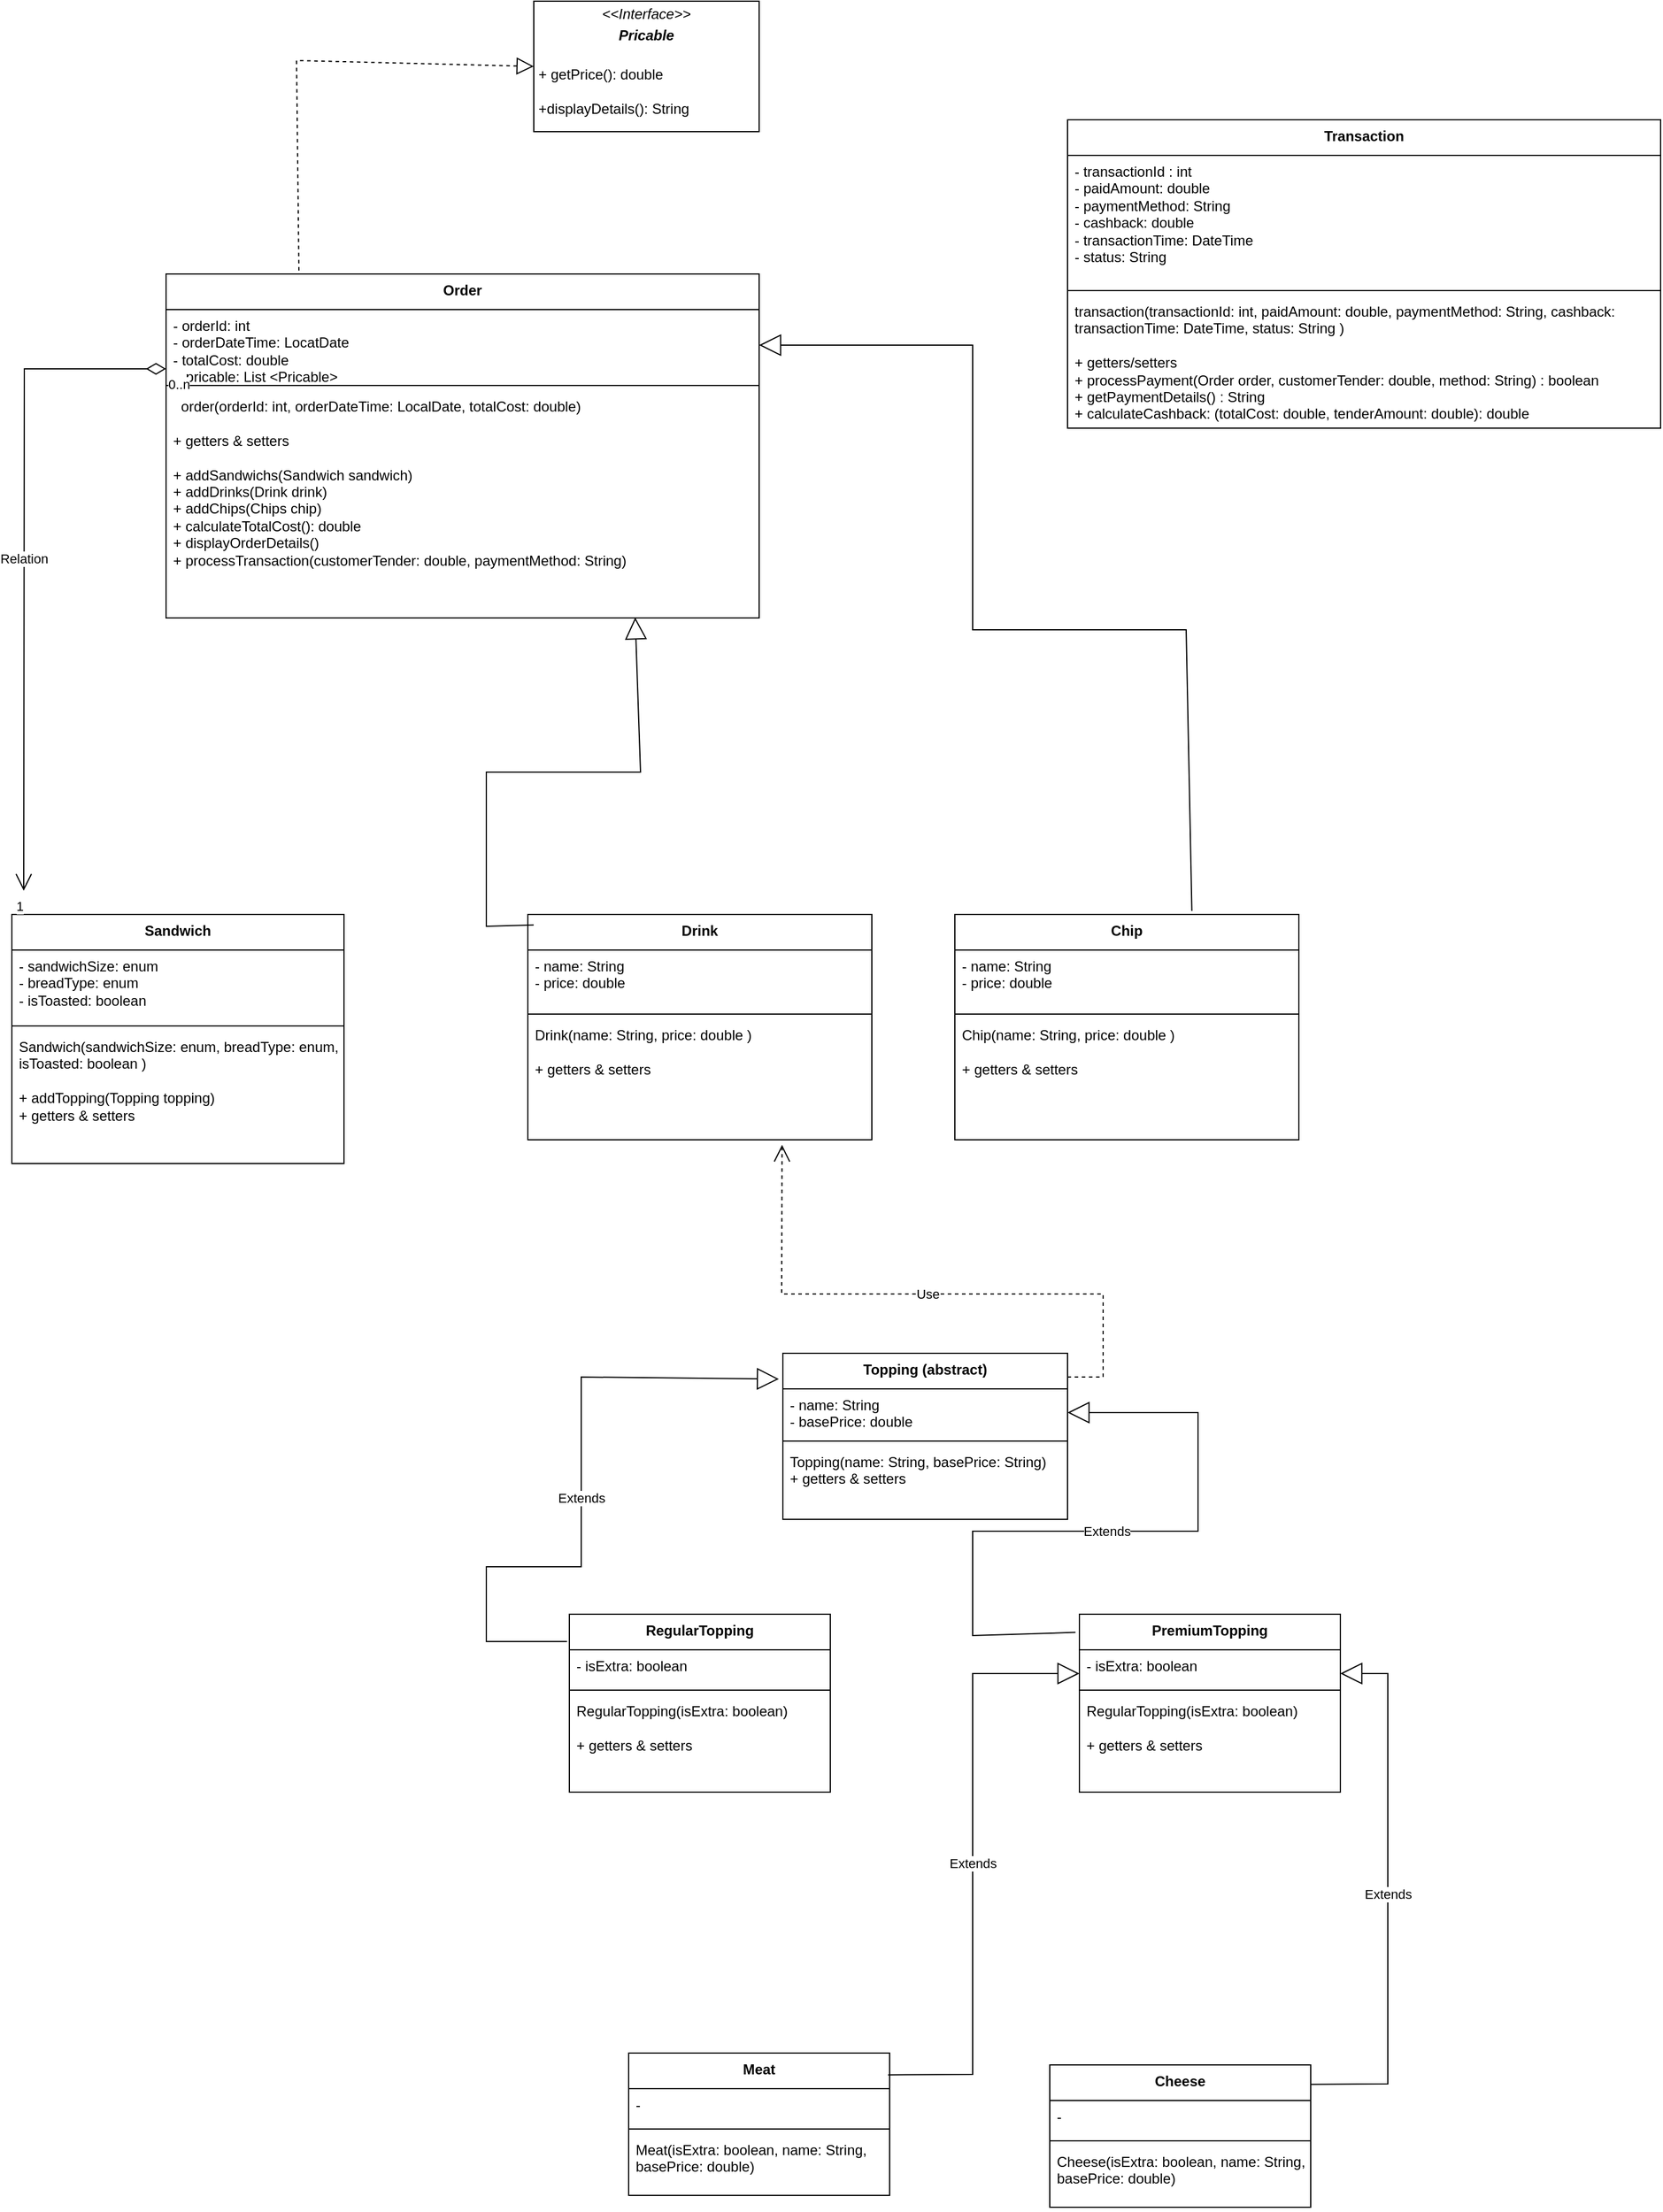 <mxfile version="27.0.9">
  <diagram name="Page-1" id="NBcPUvi7v0zXoFBvTGWa">
    <mxGraphModel dx="1042" dy="1661" grid="1" gridSize="10" guides="1" tooltips="1" connect="1" arrows="1" fold="1" page="1" pageScale="1" pageWidth="850" pageHeight="1100" math="0" shadow="0">
      <root>
        <mxCell id="0" />
        <mxCell id="1" parent="0" />
        <mxCell id="6a7ByGlAsFX1-ejfHzQ0-46" value="Order" style="swimlane;fontStyle=1;align=center;verticalAlign=top;childLayout=stackLayout;horizontal=1;startSize=30;horizontalStack=0;resizeParent=1;resizeParentMax=0;resizeLast=0;collapsible=1;marginBottom=0;whiteSpace=wrap;html=1;" vertex="1" parent="1">
          <mxGeometry x="210" y="-20" width="500" height="290" as="geometry">
            <mxRectangle x="280" y="40" width="70" height="30" as="alternateBounds" />
          </mxGeometry>
        </mxCell>
        <mxCell id="6a7ByGlAsFX1-ejfHzQ0-47" value="- orderId: int&lt;div&gt;- orderDateTime: LocatDate&lt;/div&gt;&lt;div&gt;- totalCost: double&lt;/div&gt;&lt;div&gt;-&amp;nbsp; pricable: List &amp;lt;Pricable&amp;gt;&lt;/div&gt;" style="text;strokeColor=none;fillColor=none;align=left;verticalAlign=top;spacingLeft=4;spacingRight=4;overflow=hidden;rotatable=0;points=[[0,0.5],[1,0.5]];portConstraint=eastwest;whiteSpace=wrap;html=1;" vertex="1" parent="6a7ByGlAsFX1-ejfHzQ0-46">
          <mxGeometry y="30" width="500" height="60" as="geometry" />
        </mxCell>
        <mxCell id="6a7ByGlAsFX1-ejfHzQ0-48" value="" style="line;strokeWidth=1;fillColor=none;align=left;verticalAlign=middle;spacingTop=-1;spacingLeft=3;spacingRight=3;rotatable=0;labelPosition=right;points=[];portConstraint=eastwest;strokeColor=inherit;" vertex="1" parent="6a7ByGlAsFX1-ejfHzQ0-46">
          <mxGeometry y="90" width="500" height="8" as="geometry" />
        </mxCell>
        <mxCell id="6a7ByGlAsFX1-ejfHzQ0-49" value="&lt;div&gt;&amp;nbsp; order(orderId: int, orderDateTime: LocalDate, totalCost: double)&lt;/div&gt;&lt;div&gt;&lt;br&gt;&lt;/div&gt;&lt;div&gt;+ getters &amp;amp; setters&lt;/div&gt;&lt;div&gt;&lt;br&gt;&lt;/div&gt;+ addSandwichs(Sandwich sandwich)&amp;nbsp;&lt;div&gt;+ addDrinks(Drink drink)&lt;/div&gt;&lt;div&gt;+ addChips(Chips chip)&lt;/div&gt;&lt;div&gt;+ calculateTotalCost(): double&lt;/div&gt;&lt;div&gt;+ displayOrderDetails()&lt;/div&gt;&lt;div&gt;+ processTransaction(customerTender: double, paymentMethod: String)&lt;/div&gt;&lt;div&gt;&lt;br&gt;&lt;/div&gt;&lt;div&gt;&lt;br&gt;&lt;/div&gt;" style="text;strokeColor=none;fillColor=none;align=left;verticalAlign=top;spacingLeft=4;spacingRight=4;overflow=hidden;rotatable=0;points=[[0,0.5],[1,0.5]];portConstraint=eastwest;whiteSpace=wrap;html=1;" vertex="1" parent="6a7ByGlAsFX1-ejfHzQ0-46">
          <mxGeometry y="98" width="500" height="192" as="geometry" />
        </mxCell>
        <mxCell id="6a7ByGlAsFX1-ejfHzQ0-50" value="Sandwich" style="swimlane;fontStyle=1;align=center;verticalAlign=top;childLayout=stackLayout;horizontal=1;startSize=30;horizontalStack=0;resizeParent=1;resizeParentMax=0;resizeLast=0;collapsible=1;marginBottom=0;whiteSpace=wrap;html=1;" vertex="1" parent="1">
          <mxGeometry x="80" y="520" width="280" height="210" as="geometry">
            <mxRectangle x="280" y="40" width="70" height="30" as="alternateBounds" />
          </mxGeometry>
        </mxCell>
        <mxCell id="6a7ByGlAsFX1-ejfHzQ0-51" value="- sandwichSize: enum&lt;div&gt;- breadType: enum&lt;/div&gt;&lt;div&gt;- isToasted: boolean&lt;/div&gt;" style="text;strokeColor=none;fillColor=none;align=left;verticalAlign=top;spacingLeft=4;spacingRight=4;overflow=hidden;rotatable=0;points=[[0,0.5],[1,0.5]];portConstraint=eastwest;whiteSpace=wrap;html=1;" vertex="1" parent="6a7ByGlAsFX1-ejfHzQ0-50">
          <mxGeometry y="30" width="280" height="60" as="geometry" />
        </mxCell>
        <mxCell id="6a7ByGlAsFX1-ejfHzQ0-52" value="" style="line;strokeWidth=1;fillColor=none;align=left;verticalAlign=middle;spacingTop=-1;spacingLeft=3;spacingRight=3;rotatable=0;labelPosition=right;points=[];portConstraint=eastwest;strokeColor=inherit;" vertex="1" parent="6a7ByGlAsFX1-ejfHzQ0-50">
          <mxGeometry y="90" width="280" height="8" as="geometry" />
        </mxCell>
        <mxCell id="6a7ByGlAsFX1-ejfHzQ0-53" value="&lt;div&gt;Sandwich(sandwichSize: enum, breadType: enum, isToasted: boolean )&lt;/div&gt;&lt;div&gt;&lt;br&gt;&lt;/div&gt;+ addTopping(Topping topping)&lt;div&gt;+ getters &amp;amp; setters&lt;br&gt;&lt;div&gt;&lt;br&gt;&lt;/div&gt;&lt;/div&gt;" style="text;strokeColor=none;fillColor=none;align=left;verticalAlign=top;spacingLeft=4;spacingRight=4;overflow=hidden;rotatable=0;points=[[0,0.5],[1,0.5]];portConstraint=eastwest;whiteSpace=wrap;html=1;" vertex="1" parent="6a7ByGlAsFX1-ejfHzQ0-50">
          <mxGeometry y="98" width="280" height="112" as="geometry" />
        </mxCell>
        <mxCell id="6a7ByGlAsFX1-ejfHzQ0-54" value="Topping (abstract)" style="swimlane;fontStyle=1;align=center;verticalAlign=top;childLayout=stackLayout;horizontal=1;startSize=30;horizontalStack=0;resizeParent=1;resizeParentMax=0;resizeLast=0;collapsible=1;marginBottom=0;whiteSpace=wrap;html=1;" vertex="1" parent="1">
          <mxGeometry x="730" y="890" width="240" height="140" as="geometry">
            <mxRectangle x="280" y="40" width="70" height="30" as="alternateBounds" />
          </mxGeometry>
        </mxCell>
        <mxCell id="6a7ByGlAsFX1-ejfHzQ0-55" value="- name: String&lt;div&gt;- basePrice: double&lt;/div&gt;" style="text;strokeColor=none;fillColor=none;align=left;verticalAlign=top;spacingLeft=4;spacingRight=4;overflow=hidden;rotatable=0;points=[[0,0.5],[1,0.5]];portConstraint=eastwest;whiteSpace=wrap;html=1;" vertex="1" parent="6a7ByGlAsFX1-ejfHzQ0-54">
          <mxGeometry y="30" width="240" height="40" as="geometry" />
        </mxCell>
        <mxCell id="6a7ByGlAsFX1-ejfHzQ0-56" value="" style="line;strokeWidth=1;fillColor=none;align=left;verticalAlign=middle;spacingTop=-1;spacingLeft=3;spacingRight=3;rotatable=0;labelPosition=right;points=[];portConstraint=eastwest;strokeColor=inherit;" vertex="1" parent="6a7ByGlAsFX1-ejfHzQ0-54">
          <mxGeometry y="70" width="240" height="8" as="geometry" />
        </mxCell>
        <mxCell id="6a7ByGlAsFX1-ejfHzQ0-57" value="&lt;div&gt;Topping(name: String, basePrice: String)&lt;/div&gt;&lt;div&gt;+ getters &amp;amp; setters&lt;/div&gt;" style="text;strokeColor=none;fillColor=none;align=left;verticalAlign=top;spacingLeft=4;spacingRight=4;overflow=hidden;rotatable=0;points=[[0,0.5],[1,0.5]];portConstraint=eastwest;whiteSpace=wrap;html=1;" vertex="1" parent="6a7ByGlAsFX1-ejfHzQ0-54">
          <mxGeometry y="78" width="240" height="62" as="geometry" />
        </mxCell>
        <mxCell id="6a7ByGlAsFX1-ejfHzQ0-58" value="RegularTopping" style="swimlane;fontStyle=1;align=center;verticalAlign=top;childLayout=stackLayout;horizontal=1;startSize=30;horizontalStack=0;resizeParent=1;resizeParentMax=0;resizeLast=0;collapsible=1;marginBottom=0;whiteSpace=wrap;html=1;" vertex="1" parent="1">
          <mxGeometry x="550" y="1110" width="220" height="150" as="geometry">
            <mxRectangle x="280" y="40" width="70" height="30" as="alternateBounds" />
          </mxGeometry>
        </mxCell>
        <mxCell id="6a7ByGlAsFX1-ejfHzQ0-59" value="- isExtra: boolean" style="text;strokeColor=none;fillColor=none;align=left;verticalAlign=top;spacingLeft=4;spacingRight=4;overflow=hidden;rotatable=0;points=[[0,0.5],[1,0.5]];portConstraint=eastwest;whiteSpace=wrap;html=1;" vertex="1" parent="6a7ByGlAsFX1-ejfHzQ0-58">
          <mxGeometry y="30" width="220" height="30" as="geometry" />
        </mxCell>
        <mxCell id="6a7ByGlAsFX1-ejfHzQ0-60" value="" style="line;strokeWidth=1;fillColor=none;align=left;verticalAlign=middle;spacingTop=-1;spacingLeft=3;spacingRight=3;rotatable=0;labelPosition=right;points=[];portConstraint=eastwest;strokeColor=inherit;" vertex="1" parent="6a7ByGlAsFX1-ejfHzQ0-58">
          <mxGeometry y="60" width="220" height="8" as="geometry" />
        </mxCell>
        <mxCell id="6a7ByGlAsFX1-ejfHzQ0-61" value="&lt;div&gt;RegularTopping(isExtra: boolean)&lt;/div&gt;&lt;div&gt;&lt;br&gt;&lt;/div&gt;&lt;div&gt;+ getters &amp;amp; setters&lt;/div&gt;" style="text;strokeColor=none;fillColor=none;align=left;verticalAlign=top;spacingLeft=4;spacingRight=4;overflow=hidden;rotatable=0;points=[[0,0.5],[1,0.5]];portConstraint=eastwest;whiteSpace=wrap;html=1;" vertex="1" parent="6a7ByGlAsFX1-ejfHzQ0-58">
          <mxGeometry y="68" width="220" height="82" as="geometry" />
        </mxCell>
        <mxCell id="6a7ByGlAsFX1-ejfHzQ0-62" value="&lt;p style=&quot;margin:0px;margin-top:4px;text-align:center;&quot;&gt;&lt;i&gt;&amp;lt;&amp;lt;Interface&amp;gt;&amp;gt;&lt;/i&gt;&lt;br&gt;&lt;/p&gt;&lt;p style=&quot;margin:0px;margin-top:4px;text-align:center;&quot;&gt;&lt;i&gt;&lt;b&gt;Pricable&lt;/b&gt;&lt;/i&gt;&lt;/p&gt;&lt;p style=&quot;margin:0px;margin-top:4px;text-align:center;&quot;&gt;&lt;i&gt;&lt;b&gt;&lt;br&gt;&lt;/b&gt;&lt;/i&gt;&lt;/p&gt;&lt;p style=&quot;margin:0px;margin-left:4px;&quot;&gt;+ getPrice(): double&lt;br&gt;&lt;/p&gt;&lt;p style=&quot;margin:0px;margin-left:4px;&quot;&gt;&lt;br&gt;&lt;/p&gt;&lt;p style=&quot;margin:0px;margin-left:4px;&quot;&gt;+displayDetails(): String&lt;/p&gt;" style="verticalAlign=top;align=left;overflow=fill;html=1;whiteSpace=wrap;" vertex="1" parent="1">
          <mxGeometry x="520" y="-250" width="190" height="110" as="geometry" />
        </mxCell>
        <mxCell id="6a7ByGlAsFX1-ejfHzQ0-63" value="PremiumTopping" style="swimlane;fontStyle=1;align=center;verticalAlign=top;childLayout=stackLayout;horizontal=1;startSize=30;horizontalStack=0;resizeParent=1;resizeParentMax=0;resizeLast=0;collapsible=1;marginBottom=0;whiteSpace=wrap;html=1;" vertex="1" parent="1">
          <mxGeometry x="980" y="1110" width="220" height="150" as="geometry">
            <mxRectangle x="280" y="40" width="70" height="30" as="alternateBounds" />
          </mxGeometry>
        </mxCell>
        <mxCell id="6a7ByGlAsFX1-ejfHzQ0-64" value="- isExtra: boolean" style="text;strokeColor=none;fillColor=none;align=left;verticalAlign=top;spacingLeft=4;spacingRight=4;overflow=hidden;rotatable=0;points=[[0,0.5],[1,0.5]];portConstraint=eastwest;whiteSpace=wrap;html=1;" vertex="1" parent="6a7ByGlAsFX1-ejfHzQ0-63">
          <mxGeometry y="30" width="220" height="30" as="geometry" />
        </mxCell>
        <mxCell id="6a7ByGlAsFX1-ejfHzQ0-65" value="" style="line;strokeWidth=1;fillColor=none;align=left;verticalAlign=middle;spacingTop=-1;spacingLeft=3;spacingRight=3;rotatable=0;labelPosition=right;points=[];portConstraint=eastwest;strokeColor=inherit;" vertex="1" parent="6a7ByGlAsFX1-ejfHzQ0-63">
          <mxGeometry y="60" width="220" height="8" as="geometry" />
        </mxCell>
        <mxCell id="6a7ByGlAsFX1-ejfHzQ0-66" value="&lt;div&gt;RegularTopping(isExtra: boolean)&lt;/div&gt;&lt;div&gt;&lt;br&gt;&lt;/div&gt;&lt;div&gt;+ getters &amp;amp; setters&lt;/div&gt;" style="text;strokeColor=none;fillColor=none;align=left;verticalAlign=top;spacingLeft=4;spacingRight=4;overflow=hidden;rotatable=0;points=[[0,0.5],[1,0.5]];portConstraint=eastwest;whiteSpace=wrap;html=1;" vertex="1" parent="6a7ByGlAsFX1-ejfHzQ0-63">
          <mxGeometry y="68" width="220" height="82" as="geometry" />
        </mxCell>
        <mxCell id="6a7ByGlAsFX1-ejfHzQ0-67" value="Meat" style="swimlane;fontStyle=1;align=center;verticalAlign=top;childLayout=stackLayout;horizontal=1;startSize=30;horizontalStack=0;resizeParent=1;resizeParentMax=0;resizeLast=0;collapsible=1;marginBottom=0;whiteSpace=wrap;html=1;" vertex="1" parent="1">
          <mxGeometry x="600" y="1480" width="220" height="120" as="geometry">
            <mxRectangle x="280" y="40" width="70" height="30" as="alternateBounds" />
          </mxGeometry>
        </mxCell>
        <mxCell id="6a7ByGlAsFX1-ejfHzQ0-68" value="-&amp;nbsp;" style="text;strokeColor=none;fillColor=none;align=left;verticalAlign=top;spacingLeft=4;spacingRight=4;overflow=hidden;rotatable=0;points=[[0,0.5],[1,0.5]];portConstraint=eastwest;whiteSpace=wrap;html=1;" vertex="1" parent="6a7ByGlAsFX1-ejfHzQ0-67">
          <mxGeometry y="30" width="220" height="30" as="geometry" />
        </mxCell>
        <mxCell id="6a7ByGlAsFX1-ejfHzQ0-69" value="" style="line;strokeWidth=1;fillColor=none;align=left;verticalAlign=middle;spacingTop=-1;spacingLeft=3;spacingRight=3;rotatable=0;labelPosition=right;points=[];portConstraint=eastwest;strokeColor=inherit;" vertex="1" parent="6a7ByGlAsFX1-ejfHzQ0-67">
          <mxGeometry y="60" width="220" height="8" as="geometry" />
        </mxCell>
        <mxCell id="6a7ByGlAsFX1-ejfHzQ0-70" value="&lt;div&gt;Meat(isExtra: boolean, name: String, basePrice: double)&lt;/div&gt;&lt;div&gt;&lt;br&gt;&lt;/div&gt;" style="text;strokeColor=none;fillColor=none;align=left;verticalAlign=top;spacingLeft=4;spacingRight=4;overflow=hidden;rotatable=0;points=[[0,0.5],[1,0.5]];portConstraint=eastwest;whiteSpace=wrap;html=1;" vertex="1" parent="6a7ByGlAsFX1-ejfHzQ0-67">
          <mxGeometry y="68" width="220" height="52" as="geometry" />
        </mxCell>
        <mxCell id="6a7ByGlAsFX1-ejfHzQ0-71" value="Cheese" style="swimlane;fontStyle=1;align=center;verticalAlign=top;childLayout=stackLayout;horizontal=1;startSize=30;horizontalStack=0;resizeParent=1;resizeParentMax=0;resizeLast=0;collapsible=1;marginBottom=0;whiteSpace=wrap;html=1;" vertex="1" parent="1">
          <mxGeometry x="955" y="1490" width="220" height="120" as="geometry">
            <mxRectangle x="280" y="40" width="70" height="30" as="alternateBounds" />
          </mxGeometry>
        </mxCell>
        <mxCell id="6a7ByGlAsFX1-ejfHzQ0-72" value="-" style="text;strokeColor=none;fillColor=none;align=left;verticalAlign=top;spacingLeft=4;spacingRight=4;overflow=hidden;rotatable=0;points=[[0,0.5],[1,0.5]];portConstraint=eastwest;whiteSpace=wrap;html=1;" vertex="1" parent="6a7ByGlAsFX1-ejfHzQ0-71">
          <mxGeometry y="30" width="220" height="30" as="geometry" />
        </mxCell>
        <mxCell id="6a7ByGlAsFX1-ejfHzQ0-73" value="" style="line;strokeWidth=1;fillColor=none;align=left;verticalAlign=middle;spacingTop=-1;spacingLeft=3;spacingRight=3;rotatable=0;labelPosition=right;points=[];portConstraint=eastwest;strokeColor=inherit;" vertex="1" parent="6a7ByGlAsFX1-ejfHzQ0-71">
          <mxGeometry y="60" width="220" height="8" as="geometry" />
        </mxCell>
        <mxCell id="6a7ByGlAsFX1-ejfHzQ0-74" value="&lt;div&gt;Cheese(isExtra: boolean, name: String, basePrice: double)&lt;/div&gt;" style="text;strokeColor=none;fillColor=none;align=left;verticalAlign=top;spacingLeft=4;spacingRight=4;overflow=hidden;rotatable=0;points=[[0,0.5],[1,0.5]];portConstraint=eastwest;whiteSpace=wrap;html=1;" vertex="1" parent="6a7ByGlAsFX1-ejfHzQ0-71">
          <mxGeometry y="68" width="220" height="52" as="geometry" />
        </mxCell>
        <mxCell id="6a7ByGlAsFX1-ejfHzQ0-75" value="Drink" style="swimlane;fontStyle=1;align=center;verticalAlign=top;childLayout=stackLayout;horizontal=1;startSize=30;horizontalStack=0;resizeParent=1;resizeParentMax=0;resizeLast=0;collapsible=1;marginBottom=0;whiteSpace=wrap;html=1;" vertex="1" parent="1">
          <mxGeometry x="515" y="520" width="290" height="190" as="geometry">
            <mxRectangle x="280" y="40" width="70" height="30" as="alternateBounds" />
          </mxGeometry>
        </mxCell>
        <mxCell id="6a7ByGlAsFX1-ejfHzQ0-76" value="- name: String&lt;div&gt;- price: double&lt;/div&gt;" style="text;strokeColor=none;fillColor=none;align=left;verticalAlign=top;spacingLeft=4;spacingRight=4;overflow=hidden;rotatable=0;points=[[0,0.5],[1,0.5]];portConstraint=eastwest;whiteSpace=wrap;html=1;" vertex="1" parent="6a7ByGlAsFX1-ejfHzQ0-75">
          <mxGeometry y="30" width="290" height="50" as="geometry" />
        </mxCell>
        <mxCell id="6a7ByGlAsFX1-ejfHzQ0-77" value="" style="line;strokeWidth=1;fillColor=none;align=left;verticalAlign=middle;spacingTop=-1;spacingLeft=3;spacingRight=3;rotatable=0;labelPosition=right;points=[];portConstraint=eastwest;strokeColor=inherit;" vertex="1" parent="6a7ByGlAsFX1-ejfHzQ0-75">
          <mxGeometry y="80" width="290" height="8" as="geometry" />
        </mxCell>
        <mxCell id="6a7ByGlAsFX1-ejfHzQ0-78" value="&lt;div&gt;Drink(name: String, price: double )&lt;/div&gt;&lt;div&gt;&lt;br&gt;&lt;/div&gt;&lt;div&gt;+ getters &amp;amp; setters&lt;/div&gt;" style="text;strokeColor=none;fillColor=none;align=left;verticalAlign=top;spacingLeft=4;spacingRight=4;overflow=hidden;rotatable=0;points=[[0,0.5],[1,0.5]];portConstraint=eastwest;whiteSpace=wrap;html=1;" vertex="1" parent="6a7ByGlAsFX1-ejfHzQ0-75">
          <mxGeometry y="88" width="290" height="102" as="geometry" />
        </mxCell>
        <mxCell id="6a7ByGlAsFX1-ejfHzQ0-79" value="Chip" style="swimlane;fontStyle=1;align=center;verticalAlign=top;childLayout=stackLayout;horizontal=1;startSize=30;horizontalStack=0;resizeParent=1;resizeParentMax=0;resizeLast=0;collapsible=1;marginBottom=0;whiteSpace=wrap;html=1;" vertex="1" parent="1">
          <mxGeometry x="875" y="520" width="290" height="190" as="geometry">
            <mxRectangle x="280" y="40" width="70" height="30" as="alternateBounds" />
          </mxGeometry>
        </mxCell>
        <mxCell id="6a7ByGlAsFX1-ejfHzQ0-80" value="- name: String&lt;div&gt;- price: double&lt;/div&gt;" style="text;strokeColor=none;fillColor=none;align=left;verticalAlign=top;spacingLeft=4;spacingRight=4;overflow=hidden;rotatable=0;points=[[0,0.5],[1,0.5]];portConstraint=eastwest;whiteSpace=wrap;html=1;" vertex="1" parent="6a7ByGlAsFX1-ejfHzQ0-79">
          <mxGeometry y="30" width="290" height="50" as="geometry" />
        </mxCell>
        <mxCell id="6a7ByGlAsFX1-ejfHzQ0-81" value="" style="line;strokeWidth=1;fillColor=none;align=left;verticalAlign=middle;spacingTop=-1;spacingLeft=3;spacingRight=3;rotatable=0;labelPosition=right;points=[];portConstraint=eastwest;strokeColor=inherit;" vertex="1" parent="6a7ByGlAsFX1-ejfHzQ0-79">
          <mxGeometry y="80" width="290" height="8" as="geometry" />
        </mxCell>
        <mxCell id="6a7ByGlAsFX1-ejfHzQ0-82" value="&lt;div&gt;Chip(name: String, price: double )&lt;/div&gt;&lt;div&gt;&lt;br&gt;&lt;/div&gt;&lt;div&gt;+ getters &amp;amp; setters&lt;/div&gt;" style="text;strokeColor=none;fillColor=none;align=left;verticalAlign=top;spacingLeft=4;spacingRight=4;overflow=hidden;rotatable=0;points=[[0,0.5],[1,0.5]];portConstraint=eastwest;whiteSpace=wrap;html=1;" vertex="1" parent="6a7ByGlAsFX1-ejfHzQ0-79">
          <mxGeometry y="88" width="290" height="102" as="geometry" />
        </mxCell>
        <mxCell id="6a7ByGlAsFX1-ejfHzQ0-83" value="Transaction" style="swimlane;fontStyle=1;align=center;verticalAlign=top;childLayout=stackLayout;horizontal=1;startSize=30;horizontalStack=0;resizeParent=1;resizeParentMax=0;resizeLast=0;collapsible=1;marginBottom=0;whiteSpace=wrap;html=1;" vertex="1" parent="1">
          <mxGeometry x="970" y="-150" width="500" height="260" as="geometry">
            <mxRectangle x="280" y="40" width="70" height="30" as="alternateBounds" />
          </mxGeometry>
        </mxCell>
        <mxCell id="6a7ByGlAsFX1-ejfHzQ0-84" value="- transactionId : int&lt;div&gt;- paidAmount: double&lt;/div&gt;&lt;div&gt;- paymentMethod: String&lt;/div&gt;&lt;div&gt;- cashback: double&lt;/div&gt;&lt;div&gt;- transactionTime: DateTime&lt;/div&gt;&lt;div&gt;- status: String&lt;/div&gt;" style="text;strokeColor=none;fillColor=none;align=left;verticalAlign=top;spacingLeft=4;spacingRight=4;overflow=hidden;rotatable=0;points=[[0,0.5],[1,0.5]];portConstraint=eastwest;whiteSpace=wrap;html=1;" vertex="1" parent="6a7ByGlAsFX1-ejfHzQ0-83">
          <mxGeometry y="30" width="500" height="110" as="geometry" />
        </mxCell>
        <mxCell id="6a7ByGlAsFX1-ejfHzQ0-85" value="" style="line;strokeWidth=1;fillColor=none;align=left;verticalAlign=middle;spacingTop=-1;spacingLeft=3;spacingRight=3;rotatable=0;labelPosition=right;points=[];portConstraint=eastwest;strokeColor=inherit;" vertex="1" parent="6a7ByGlAsFX1-ejfHzQ0-83">
          <mxGeometry y="140" width="500" height="8" as="geometry" />
        </mxCell>
        <mxCell id="6a7ByGlAsFX1-ejfHzQ0-86" value="&lt;div&gt;transaction(transactionId: int, paidAmount: double, paymentMethod: String, cashback: transactionTime: DateTime, status: String )&lt;/div&gt;&lt;div&gt;&lt;br&gt;&lt;/div&gt;&lt;div&gt;+ getters/setters&lt;/div&gt;+ processPayment(Order order, customerTender: double, method: String) : boolean&lt;div&gt;+ getPaymentDetails() : String&lt;/div&gt;&lt;div&gt;+ calculateCashback: (totalCost: double, tenderAmount: double): double&lt;/div&gt;&lt;div&gt;&lt;br&gt;&lt;div&gt;&lt;br&gt;&lt;/div&gt;&lt;/div&gt;" style="text;strokeColor=none;fillColor=none;align=left;verticalAlign=top;spacingLeft=4;spacingRight=4;overflow=hidden;rotatable=0;points=[[0,0.5],[1,0.5]];portConstraint=eastwest;whiteSpace=wrap;html=1;" vertex="1" parent="6a7ByGlAsFX1-ejfHzQ0-83">
          <mxGeometry y="148" width="500" height="112" as="geometry" />
        </mxCell>
        <mxCell id="6a7ByGlAsFX1-ejfHzQ0-87" value="" style="endArrow=block;dashed=1;endFill=0;endSize=12;html=1;rounded=0;entryX=0;entryY=0.5;entryDx=0;entryDy=0;exitX=0.224;exitY=-0.01;exitDx=0;exitDy=0;exitPerimeter=0;" edge="1" parent="1" source="6a7ByGlAsFX1-ejfHzQ0-46" target="6a7ByGlAsFX1-ejfHzQ0-62">
          <mxGeometry width="160" relative="1" as="geometry">
            <mxPoint x="320" y="-30" as="sourcePoint" />
            <mxPoint x="480" y="-110" as="targetPoint" />
            <Array as="points">
              <mxPoint x="320" y="-200" />
            </Array>
          </mxGeometry>
        </mxCell>
        <mxCell id="6a7ByGlAsFX1-ejfHzQ0-88" value="" style="endArrow=block;endSize=16;endFill=0;html=1;rounded=0;entryX=1;entryY=0.5;entryDx=0;entryDy=0;exitX=0.689;exitY=-0.016;exitDx=0;exitDy=0;exitPerimeter=0;" edge="1" parent="1" source="6a7ByGlAsFX1-ejfHzQ0-79" target="6a7ByGlAsFX1-ejfHzQ0-47">
          <mxGeometry width="160" relative="1" as="geometry">
            <mxPoint x="910" y="300" as="sourcePoint" />
            <mxPoint x="1070" y="300" as="targetPoint" />
            <Array as="points">
              <mxPoint x="1070" y="280" />
              <mxPoint x="890" y="280" />
              <mxPoint x="890" y="40" />
            </Array>
          </mxGeometry>
        </mxCell>
        <mxCell id="6a7ByGlAsFX1-ejfHzQ0-89" value="" style="endArrow=block;endSize=16;endFill=0;html=1;rounded=0;entryX=0.791;entryY=0.998;entryDx=0;entryDy=0;entryPerimeter=0;exitX=0.017;exitY=0.047;exitDx=0;exitDy=0;exitPerimeter=0;" edge="1" parent="1" source="6a7ByGlAsFX1-ejfHzQ0-75" target="6a7ByGlAsFX1-ejfHzQ0-49">
          <mxGeometry width="160" relative="1" as="geometry">
            <mxPoint x="510" y="530" as="sourcePoint" />
            <mxPoint x="760" y="460" as="targetPoint" />
            <Array as="points">
              <mxPoint x="480" y="530" />
              <mxPoint x="480" y="400" />
              <mxPoint x="610" y="400" />
            </Array>
          </mxGeometry>
        </mxCell>
        <mxCell id="6a7ByGlAsFX1-ejfHzQ0-91" value="Use" style="endArrow=open;endSize=12;dashed=1;html=1;rounded=0;entryX=0.739;entryY=1.042;entryDx=0;entryDy=0;entryPerimeter=0;" edge="1" parent="1" target="6a7ByGlAsFX1-ejfHzQ0-78">
          <mxGeometry width="160" relative="1" as="geometry">
            <mxPoint x="970" y="910" as="sourcePoint" />
            <mxPoint x="900" y="850" as="targetPoint" />
            <Array as="points">
              <mxPoint x="1000" y="910" />
              <mxPoint x="1000" y="840" />
              <mxPoint x="729" y="840" />
            </Array>
          </mxGeometry>
        </mxCell>
        <mxCell id="6a7ByGlAsFX1-ejfHzQ0-92" value="Extends" style="endArrow=block;endSize=16;endFill=0;html=1;rounded=0;exitX=-0.015;exitY=0.102;exitDx=0;exitDy=0;exitPerimeter=0;entryX=1;entryY=0.5;entryDx=0;entryDy=0;" edge="1" parent="1" source="6a7ByGlAsFX1-ejfHzQ0-63" target="6a7ByGlAsFX1-ejfHzQ0-55">
          <mxGeometry width="160" relative="1" as="geometry">
            <mxPoint x="830" y="1040" as="sourcePoint" />
            <mxPoint x="980" y="920" as="targetPoint" />
            <Array as="points">
              <mxPoint x="890" y="1128" />
              <mxPoint x="890" y="1040" />
              <mxPoint x="1080" y="1040" />
              <mxPoint x="1080" y="940" />
            </Array>
          </mxGeometry>
        </mxCell>
        <mxCell id="6a7ByGlAsFX1-ejfHzQ0-93" value="Extends" style="endArrow=block;endSize=16;endFill=0;html=1;rounded=0;entryX=-0.014;entryY=0.155;entryDx=0;entryDy=0;entryPerimeter=0;exitX=-0.009;exitY=0.153;exitDx=0;exitDy=0;exitPerimeter=0;" edge="1" parent="1" source="6a7ByGlAsFX1-ejfHzQ0-58" target="6a7ByGlAsFX1-ejfHzQ0-54">
          <mxGeometry width="160" relative="1" as="geometry">
            <mxPoint x="490" y="1120" as="sourcePoint" />
            <mxPoint x="660" y="1080" as="targetPoint" />
            <Array as="points">
              <mxPoint x="480" y="1133" />
              <mxPoint x="480" y="1070" />
              <mxPoint x="560" y="1070" />
              <mxPoint x="560" y="910" />
            </Array>
          </mxGeometry>
        </mxCell>
        <mxCell id="6a7ByGlAsFX1-ejfHzQ0-94" value="Extends" style="endArrow=block;endSize=16;endFill=0;html=1;rounded=0;exitX=0.994;exitY=0.153;exitDx=0;exitDy=0;exitPerimeter=0;" edge="1" parent="1" source="6a7ByGlAsFX1-ejfHzQ0-67">
          <mxGeometry width="160" relative="1" as="geometry">
            <mxPoint x="830" y="1300" as="sourcePoint" />
            <mxPoint x="980" y="1160" as="targetPoint" />
            <Array as="points">
              <mxPoint x="890" y="1498" />
              <mxPoint x="890" y="1160" />
            </Array>
          </mxGeometry>
        </mxCell>
        <mxCell id="6a7ByGlAsFX1-ejfHzQ0-95" value="Extends" style="endArrow=block;endSize=16;endFill=0;html=1;rounded=0;exitX=0.998;exitY=0.136;exitDx=0;exitDy=0;exitPerimeter=0;" edge="1" parent="1" source="6a7ByGlAsFX1-ejfHzQ0-71">
          <mxGeometry width="160" relative="1" as="geometry">
            <mxPoint x="1150" y="1380" as="sourcePoint" />
            <mxPoint x="1200" y="1160" as="targetPoint" />
            <Array as="points">
              <mxPoint x="1240" y="1506" />
              <mxPoint x="1240" y="1330" />
              <mxPoint x="1240" y="1160" />
            </Array>
          </mxGeometry>
        </mxCell>
        <mxCell id="6a7ByGlAsFX1-ejfHzQ0-96" value="Relation" style="endArrow=open;html=1;endSize=12;startArrow=diamondThin;startSize=14;startFill=0;edgeStyle=orthogonalEdgeStyle;rounded=0;exitX=0;exitY=0.833;exitDx=0;exitDy=0;exitPerimeter=0;" edge="1" parent="1" source="6a7ByGlAsFX1-ejfHzQ0-47">
          <mxGeometry relative="1" as="geometry">
            <mxPoint x="130" y="80" as="sourcePoint" />
            <mxPoint x="90" y="500" as="targetPoint" />
          </mxGeometry>
        </mxCell>
        <mxCell id="6a7ByGlAsFX1-ejfHzQ0-97" value="0..n" style="edgeLabel;resizable=0;html=1;align=left;verticalAlign=top;" connectable="0" vertex="1" parent="6a7ByGlAsFX1-ejfHzQ0-96">
          <mxGeometry x="-1" relative="1" as="geometry" />
        </mxCell>
        <mxCell id="6a7ByGlAsFX1-ejfHzQ0-98" value="1" style="edgeLabel;resizable=0;html=1;align=right;verticalAlign=top;" connectable="0" vertex="1" parent="6a7ByGlAsFX1-ejfHzQ0-96">
          <mxGeometry x="1" relative="1" as="geometry" />
        </mxCell>
      </root>
    </mxGraphModel>
  </diagram>
</mxfile>
